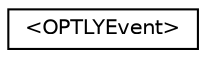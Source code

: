 digraph "Graphical Class Hierarchy"
{
  edge [fontname="Helvetica",fontsize="10",labelfontname="Helvetica",labelfontsize="10"];
  node [fontname="Helvetica",fontsize="10",shape=record];
  rankdir="LR";
  Node0 [label="\<OPTLYEvent\>",height=0.2,width=0.4,color="black", fillcolor="white", style="filled",URL="$protocol_o_p_t_l_y_event-p.html"];
}
